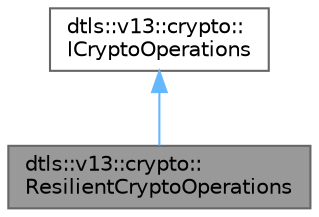 digraph "dtls::v13::crypto::ResilientCryptoOperations"
{
 // LATEX_PDF_SIZE
  bgcolor="transparent";
  edge [fontname=Helvetica,fontsize=10,labelfontname=Helvetica,labelfontsize=10];
  node [fontname=Helvetica,fontsize=10,shape=box,height=0.2,width=0.4];
  Node1 [id="Node000001",label="dtls::v13::crypto::\lResilientCryptoOperations",height=0.2,width=0.4,color="gray40", fillcolor="grey60", style="filled", fontcolor="black",tooltip="Crypto operations with automatic provider failover."];
  Node2 -> Node1 [id="edge1_Node000001_Node000002",dir="back",color="steelblue1",style="solid",tooltip=" "];
  Node2 [id="Node000002",label="dtls::v13::crypto::\lICryptoOperations",height=0.2,width=0.4,color="gray40", fillcolor="white", style="filled",URL="$classdtls_1_1v13_1_1crypto_1_1ICryptoOperations.html",tooltip="Abstract Crypto Operations Interface."];
}
